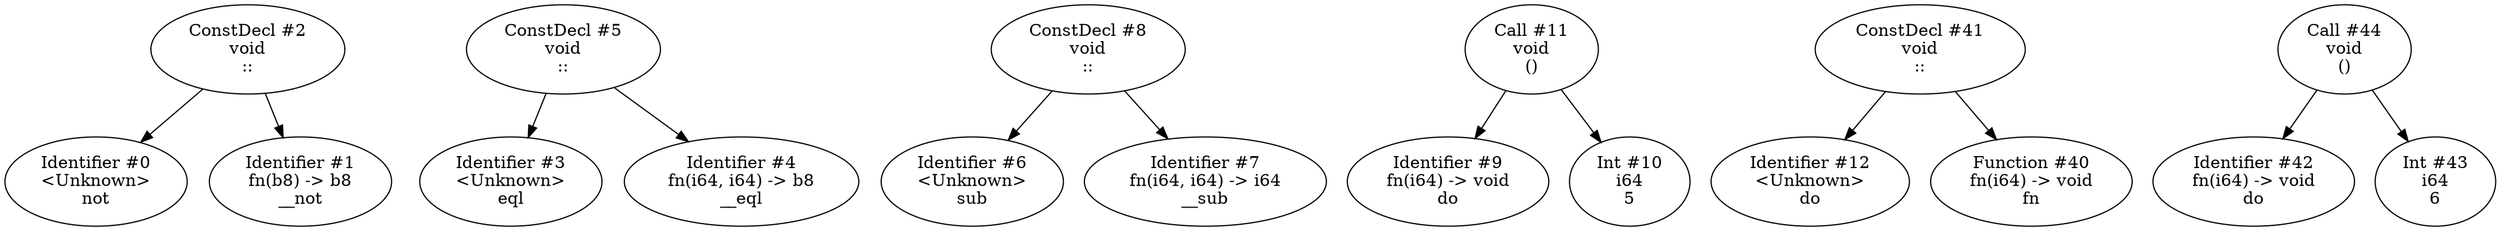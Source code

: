 digraph Ast {
    "ConstDecl #2\nvoid\n::" -> "Identifier #0\n<Unknown>\nnot"
    "ConstDecl #2\nvoid\n::" -> "Identifier #1\nfn(b8) -> b8\n__not"
    "ConstDecl #5\nvoid\n::" -> "Identifier #3\n<Unknown>\neql"
    "ConstDecl #5\nvoid\n::" -> "Identifier #4\nfn(i64, i64) -> b8\n__eql"
    "ConstDecl #8\nvoid\n::" -> "Identifier #6\n<Unknown>\nsub"
    "ConstDecl #8\nvoid\n::" -> "Identifier #7\nfn(i64, i64) -> i64\n__sub"
    "Call #11\nvoid\n()" -> "Identifier #9\nfn(i64) -> void\ndo"
    "Call #11\nvoid\n()" -> "Int #10\ni64\n5"
    "ConstDecl #41\nvoid\n::" -> "Identifier #12\n<Unknown>\ndo"
    "ConstDecl #41\nvoid\n::" -> "Function #40\nfn(i64) -> void\nfn"
    "Call #44\nvoid\n()" -> "Identifier #42\nfn(i64) -> void\ndo"
    "Call #44\nvoid\n()" -> "Int #43\ni64\n6"
}